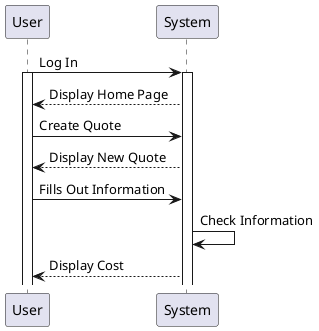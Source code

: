 @startuml
User -> System : Log In
activate System
activate User
System --> User : Display Home Page
User -> System : Create Quote
System --> User : Display New Quote
User -> System : Fills Out Information
System -> System : Check Information
System --> User : Display Cost

@enduml